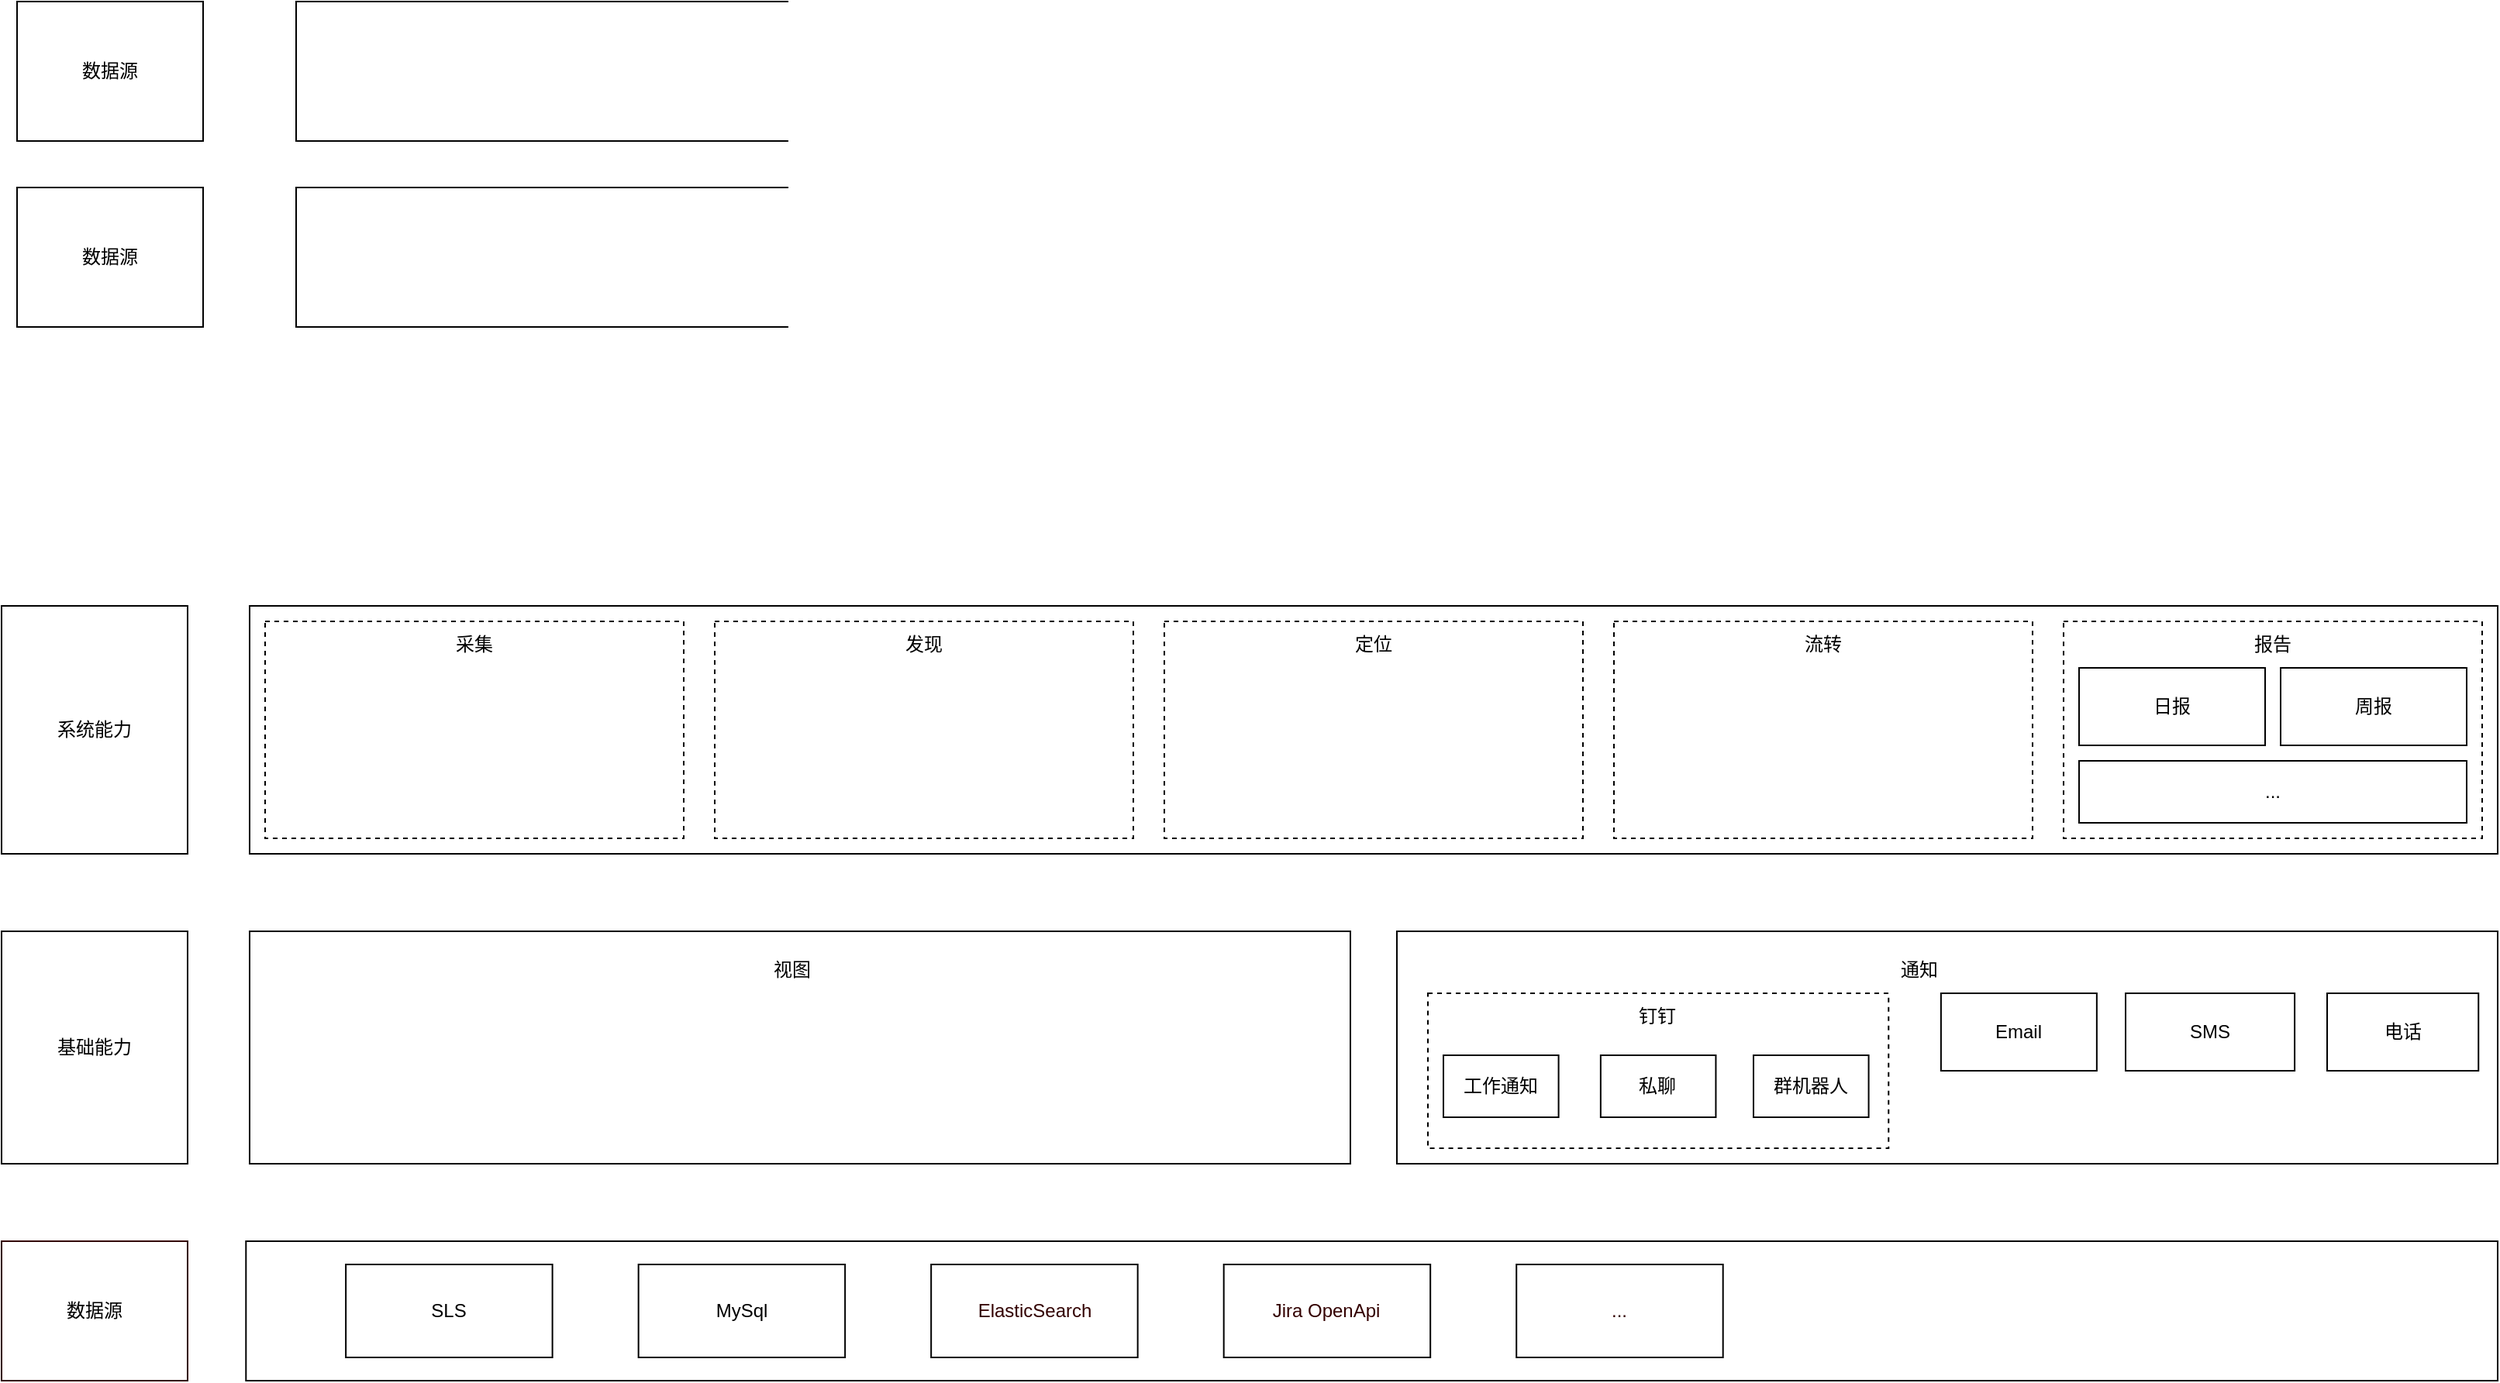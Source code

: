 <mxfile version="21.1.8" type="github">
  <diagram name="第 1 页" id="dGNZL8i-ddtaKk-ClNdq">
    <mxGraphModel dx="1987" dy="1027" grid="1" gridSize="10" guides="1" tooltips="1" connect="1" arrows="1" fold="1" page="1" pageScale="1" pageWidth="1600" pageHeight="1200" background="none" math="0" shadow="0">
      <root>
        <mxCell id="0" />
        <mxCell id="1" parent="0" />
        <mxCell id="7nSuKPrInUCEftZ7_m8U-14" value="" style="group" vertex="1" connectable="0" parent="1">
          <mxGeometry x="100" y="400" width="1470" height="90" as="geometry" />
        </mxCell>
        <mxCell id="7nSuKPrInUCEftZ7_m8U-15" value="" style="group" vertex="1" connectable="0" parent="7nSuKPrInUCEftZ7_m8U-14">
          <mxGeometry width="1470" height="90" as="geometry" />
        </mxCell>
        <mxCell id="7nSuKPrInUCEftZ7_m8U-16" value="数据源" style="rounded=0;whiteSpace=wrap;html=1;" vertex="1" parent="7nSuKPrInUCEftZ7_m8U-15">
          <mxGeometry width="120" height="90" as="geometry" />
        </mxCell>
        <mxCell id="7nSuKPrInUCEftZ7_m8U-17" value="" style="rounded=0;whiteSpace=wrap;html=1;" vertex="1" parent="7nSuKPrInUCEftZ7_m8U-15">
          <mxGeometry x="180" width="1290" height="90" as="geometry" />
        </mxCell>
        <mxCell id="7nSuKPrInUCEftZ7_m8U-18" value="" style="group" vertex="1" connectable="0" parent="1">
          <mxGeometry x="100" y="280" width="1470" height="90" as="geometry" />
        </mxCell>
        <mxCell id="7nSuKPrInUCEftZ7_m8U-19" value="" style="group" vertex="1" connectable="0" parent="7nSuKPrInUCEftZ7_m8U-18">
          <mxGeometry width="1470" height="90" as="geometry" />
        </mxCell>
        <mxCell id="7nSuKPrInUCEftZ7_m8U-20" value="数据源" style="rounded=0;whiteSpace=wrap;html=1;" vertex="1" parent="7nSuKPrInUCEftZ7_m8U-19">
          <mxGeometry width="120" height="90" as="geometry" />
        </mxCell>
        <mxCell id="7nSuKPrInUCEftZ7_m8U-21" value="" style="rounded=0;whiteSpace=wrap;html=1;" vertex="1" parent="7nSuKPrInUCEftZ7_m8U-19">
          <mxGeometry x="180" width="1290" height="90" as="geometry" />
        </mxCell>
        <mxCell id="7nSuKPrInUCEftZ7_m8U-28" value="" style="group" vertex="1" connectable="0" parent="1">
          <mxGeometry x="90" y="1080" width="1610" height="90" as="geometry" />
        </mxCell>
        <mxCell id="7nSuKPrInUCEftZ7_m8U-1" value="数据源" style="rounded=0;whiteSpace=wrap;html=1;strokeColor=#330000;strokeWidth=1;gradientColor=default;fillColor=none;" vertex="1" parent="7nSuKPrInUCEftZ7_m8U-28">
          <mxGeometry width="120" height="90" as="geometry" />
        </mxCell>
        <mxCell id="7nSuKPrInUCEftZ7_m8U-27" value="" style="group" vertex="1" connectable="0" parent="7nSuKPrInUCEftZ7_m8U-28">
          <mxGeometry x="177.655" width="1432.345" height="90" as="geometry" />
        </mxCell>
        <mxCell id="7nSuKPrInUCEftZ7_m8U-2" value="" style="rounded=0;whiteSpace=wrap;html=1;strokeColor=default;fillColor=default;strokeWidth=1;" vertex="1" parent="7nSuKPrInUCEftZ7_m8U-27">
          <mxGeometry x="-20" width="1452.34" height="90" as="geometry" />
        </mxCell>
        <mxCell id="7nSuKPrInUCEftZ7_m8U-22" value="SLS" style="rounded=0;whiteSpace=wrap;html=1;" vertex="1" parent="7nSuKPrInUCEftZ7_m8U-27">
          <mxGeometry x="44.414" y="15" width="133.241" height="60" as="geometry" />
        </mxCell>
        <mxCell id="7nSuKPrInUCEftZ7_m8U-23" value="MySql" style="rounded=0;whiteSpace=wrap;html=1;" vertex="1" parent="7nSuKPrInUCEftZ7_m8U-27">
          <mxGeometry x="233.172" y="15" width="133.241" height="60" as="geometry" />
        </mxCell>
        <mxCell id="7nSuKPrInUCEftZ7_m8U-24" value="&lt;font color=&quot;#330000&quot;&gt;ElasticSearch&lt;/font&gt;" style="rounded=0;whiteSpace=wrap;html=1;" vertex="1" parent="7nSuKPrInUCEftZ7_m8U-27">
          <mxGeometry x="421.931" y="15" width="133.241" height="60" as="geometry" />
        </mxCell>
        <mxCell id="7nSuKPrInUCEftZ7_m8U-25" value="&lt;font color=&quot;#330000&quot;&gt;Jira OpenApi&lt;/font&gt;" style="rounded=0;whiteSpace=wrap;html=1;" vertex="1" parent="7nSuKPrInUCEftZ7_m8U-27">
          <mxGeometry x="610.69" y="15" width="133.241" height="60" as="geometry" />
        </mxCell>
        <mxCell id="7nSuKPrInUCEftZ7_m8U-26" value="&lt;font color=&quot;#330000&quot;&gt;...&lt;/font&gt;" style="rounded=0;whiteSpace=wrap;html=1;" vertex="1" parent="7nSuKPrInUCEftZ7_m8U-27">
          <mxGeometry x="799.448" y="15" width="133.241" height="60" as="geometry" />
        </mxCell>
        <mxCell id="7nSuKPrInUCEftZ7_m8U-8" value="基础能力" style="rounded=0;whiteSpace=wrap;html=1;" vertex="1" parent="1">
          <mxGeometry x="90" y="880" width="120" height="150" as="geometry" />
        </mxCell>
        <mxCell id="7nSuKPrInUCEftZ7_m8U-30" value="" style="group" vertex="1" connectable="0" parent="1">
          <mxGeometry x="250" y="880" width="710" height="150" as="geometry" />
        </mxCell>
        <mxCell id="7nSuKPrInUCEftZ7_m8U-9" value="" style="rounded=0;whiteSpace=wrap;html=1;" vertex="1" parent="7nSuKPrInUCEftZ7_m8U-30">
          <mxGeometry width="710" height="150" as="geometry" />
        </mxCell>
        <mxCell id="7nSuKPrInUCEftZ7_m8U-29" value="视图" style="text;html=1;strokeColor=none;fillColor=none;align=center;verticalAlign=middle;whiteSpace=wrap;rounded=0;" vertex="1" parent="7nSuKPrInUCEftZ7_m8U-30">
          <mxGeometry x="315.556" y="10" width="67.619" height="30" as="geometry" />
        </mxCell>
        <mxCell id="7nSuKPrInUCEftZ7_m8U-12" value="系统能力" style="rounded=0;whiteSpace=wrap;html=1;" vertex="1" parent="1">
          <mxGeometry x="90" y="670" width="120" height="160" as="geometry" />
        </mxCell>
        <mxCell id="7nSuKPrInUCEftZ7_m8U-13" value="" style="rounded=0;whiteSpace=wrap;html=1;" vertex="1" parent="1">
          <mxGeometry x="250" y="670" width="1450" height="160" as="geometry" />
        </mxCell>
        <mxCell id="7nSuKPrInUCEftZ7_m8U-47" value="" style="group" vertex="1" connectable="0" parent="1">
          <mxGeometry x="260" y="680" width="270" height="140" as="geometry" />
        </mxCell>
        <mxCell id="7nSuKPrInUCEftZ7_m8U-44" value="" style="rounded=0;whiteSpace=wrap;html=1;dashed=1;" vertex="1" parent="7nSuKPrInUCEftZ7_m8U-47">
          <mxGeometry width="270" height="140" as="geometry" />
        </mxCell>
        <mxCell id="7nSuKPrInUCEftZ7_m8U-45" value="采集" style="text;html=1;strokeColor=none;fillColor=none;align=center;verticalAlign=middle;whiteSpace=wrap;rounded=0;" vertex="1" parent="7nSuKPrInUCEftZ7_m8U-47">
          <mxGeometry x="105" width="60" height="30" as="geometry" />
        </mxCell>
        <mxCell id="7nSuKPrInUCEftZ7_m8U-49" value="" style="group" vertex="1" connectable="0" parent="1">
          <mxGeometry x="550" y="680" width="270" height="140" as="geometry" />
        </mxCell>
        <mxCell id="7nSuKPrInUCEftZ7_m8U-50" value="" style="rounded=0;whiteSpace=wrap;html=1;dashed=1;" vertex="1" parent="7nSuKPrInUCEftZ7_m8U-49">
          <mxGeometry width="270" height="140" as="geometry" />
        </mxCell>
        <mxCell id="7nSuKPrInUCEftZ7_m8U-51" value="发现" style="text;html=1;strokeColor=none;fillColor=none;align=center;verticalAlign=middle;whiteSpace=wrap;rounded=0;" vertex="1" parent="7nSuKPrInUCEftZ7_m8U-49">
          <mxGeometry x="105" width="60" height="30" as="geometry" />
        </mxCell>
        <mxCell id="7nSuKPrInUCEftZ7_m8U-52" value="" style="group" vertex="1" connectable="0" parent="1">
          <mxGeometry x="840" y="680" width="270" height="140" as="geometry" />
        </mxCell>
        <mxCell id="7nSuKPrInUCEftZ7_m8U-53" value="" style="rounded=0;whiteSpace=wrap;html=1;dashed=1;" vertex="1" parent="7nSuKPrInUCEftZ7_m8U-52">
          <mxGeometry width="270" height="140" as="geometry" />
        </mxCell>
        <mxCell id="7nSuKPrInUCEftZ7_m8U-54" value="定位" style="text;html=1;strokeColor=none;fillColor=none;align=center;verticalAlign=middle;whiteSpace=wrap;rounded=0;" vertex="1" parent="7nSuKPrInUCEftZ7_m8U-52">
          <mxGeometry x="105" width="60" height="30" as="geometry" />
        </mxCell>
        <mxCell id="7nSuKPrInUCEftZ7_m8U-55" value="" style="group" vertex="1" connectable="0" parent="1">
          <mxGeometry x="1130" y="680" width="270" height="140" as="geometry" />
        </mxCell>
        <mxCell id="7nSuKPrInUCEftZ7_m8U-56" value="" style="rounded=0;whiteSpace=wrap;html=1;dashed=1;" vertex="1" parent="7nSuKPrInUCEftZ7_m8U-55">
          <mxGeometry width="270" height="140" as="geometry" />
        </mxCell>
        <mxCell id="7nSuKPrInUCEftZ7_m8U-57" value="流转" style="text;html=1;strokeColor=none;fillColor=none;align=center;verticalAlign=middle;whiteSpace=wrap;rounded=0;" vertex="1" parent="7nSuKPrInUCEftZ7_m8U-55">
          <mxGeometry x="105" width="60" height="30" as="geometry" />
        </mxCell>
        <mxCell id="7nSuKPrInUCEftZ7_m8U-59" value="" style="rounded=0;whiteSpace=wrap;html=1;dashed=1;" vertex="1" parent="1">
          <mxGeometry x="1420" y="680" width="270" height="140" as="geometry" />
        </mxCell>
        <mxCell id="7nSuKPrInUCEftZ7_m8U-60" value="报告" style="text;html=1;strokeColor=none;fillColor=none;align=center;verticalAlign=middle;whiteSpace=wrap;rounded=0;" vertex="1" parent="1">
          <mxGeometry x="1525" y="680" width="60" height="30" as="geometry" />
        </mxCell>
        <mxCell id="7nSuKPrInUCEftZ7_m8U-65" value="日报" style="rounded=0;whiteSpace=wrap;html=1;" vertex="1" parent="1">
          <mxGeometry x="1430" y="710" width="120" height="50" as="geometry" />
        </mxCell>
        <mxCell id="7nSuKPrInUCEftZ7_m8U-66" value="周报" style="rounded=0;whiteSpace=wrap;html=1;" vertex="1" parent="1">
          <mxGeometry x="1560" y="710" width="120" height="50" as="geometry" />
        </mxCell>
        <mxCell id="7nSuKPrInUCEftZ7_m8U-68" value="..." style="rounded=0;whiteSpace=wrap;html=1;" vertex="1" parent="1">
          <mxGeometry x="1430" y="770" width="250" height="40" as="geometry" />
        </mxCell>
        <mxCell id="7nSuKPrInUCEftZ7_m8U-63" value="" style="group" vertex="1" connectable="0" parent="1">
          <mxGeometry x="990" y="880" width="710" height="150" as="geometry" />
        </mxCell>
        <mxCell id="7nSuKPrInUCEftZ7_m8U-33" value="" style="rounded=0;whiteSpace=wrap;html=1;" vertex="1" parent="7nSuKPrInUCEftZ7_m8U-63">
          <mxGeometry width="710" height="150" as="geometry" />
        </mxCell>
        <mxCell id="7nSuKPrInUCEftZ7_m8U-34" value="通知" style="text;html=1;strokeColor=none;fillColor=none;align=center;verticalAlign=middle;whiteSpace=wrap;rounded=0;" vertex="1" parent="7nSuKPrInUCEftZ7_m8U-63">
          <mxGeometry x="299.997" y="10" width="74.286" height="30" as="geometry" />
        </mxCell>
        <mxCell id="7nSuKPrInUCEftZ7_m8U-35" value="" style="rounded=0;whiteSpace=wrap;html=1;dashed=1;" vertex="1" parent="7nSuKPrInUCEftZ7_m8U-63">
          <mxGeometry x="20" y="40" width="297.14" height="100" as="geometry" />
        </mxCell>
        <mxCell id="7nSuKPrInUCEftZ7_m8U-36" value="钉钉" style="text;html=1;strokeColor=none;fillColor=none;align=center;verticalAlign=middle;whiteSpace=wrap;rounded=0;" vertex="1" parent="7nSuKPrInUCEftZ7_m8U-63">
          <mxGeometry x="131.43" y="40" width="74.286" height="30" as="geometry" />
        </mxCell>
        <mxCell id="7nSuKPrInUCEftZ7_m8U-37" value="工作通知" style="rounded=0;whiteSpace=wrap;html=1;" vertex="1" parent="7nSuKPrInUCEftZ7_m8U-63">
          <mxGeometry x="30" y="80" width="74.29" height="40" as="geometry" />
        </mxCell>
        <mxCell id="7nSuKPrInUCEftZ7_m8U-38" value="私聊" style="rounded=0;whiteSpace=wrap;html=1;" vertex="1" parent="7nSuKPrInUCEftZ7_m8U-63">
          <mxGeometry x="131.43" y="80" width="74.29" height="40" as="geometry" />
        </mxCell>
        <mxCell id="7nSuKPrInUCEftZ7_m8U-39" value="群机器人" style="rounded=0;whiteSpace=wrap;html=1;" vertex="1" parent="7nSuKPrInUCEftZ7_m8U-63">
          <mxGeometry x="230" y="80" width="74.29" height="40" as="geometry" />
        </mxCell>
        <mxCell id="7nSuKPrInUCEftZ7_m8U-40" value="Email" style="rounded=0;whiteSpace=wrap;html=1;" vertex="1" parent="7nSuKPrInUCEftZ7_m8U-63">
          <mxGeometry x="350.95" y="40" width="100.48" height="50" as="geometry" />
        </mxCell>
        <mxCell id="7nSuKPrInUCEftZ7_m8U-41" value="SMS" style="rounded=0;whiteSpace=wrap;html=1;" vertex="1" parent="7nSuKPrInUCEftZ7_m8U-63">
          <mxGeometry x="470" y="40" width="109.05" height="50" as="geometry" />
        </mxCell>
        <mxCell id="7nSuKPrInUCEftZ7_m8U-42" value="电话" style="rounded=0;whiteSpace=wrap;html=1;" vertex="1" parent="7nSuKPrInUCEftZ7_m8U-63">
          <mxGeometry x="600" y="40" width="97.62" height="50" as="geometry" />
        </mxCell>
      </root>
    </mxGraphModel>
  </diagram>
</mxfile>
